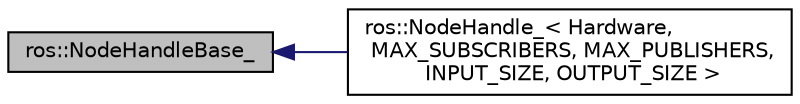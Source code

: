 digraph "ros::NodeHandleBase_"
{
  edge [fontname="Helvetica",fontsize="10",labelfontname="Helvetica",labelfontsize="10"];
  node [fontname="Helvetica",fontsize="10",shape=record];
  rankdir="LR";
  Node1 [label="ros::NodeHandleBase_",height=0.2,width=0.4,color="black", fillcolor="grey75", style="filled" fontcolor="black"];
  Node1 -> Node2 [dir="back",color="midnightblue",fontsize="10",style="solid",fontname="Helvetica"];
  Node2 [label="ros::NodeHandle_\< Hardware,\l MAX_SUBSCRIBERS, MAX_PUBLISHERS,\l INPUT_SIZE, OUTPUT_SIZE \>",height=0.2,width=0.4,color="black", fillcolor="white", style="filled",URL="$classros_1_1_node_handle__.html"];
}
